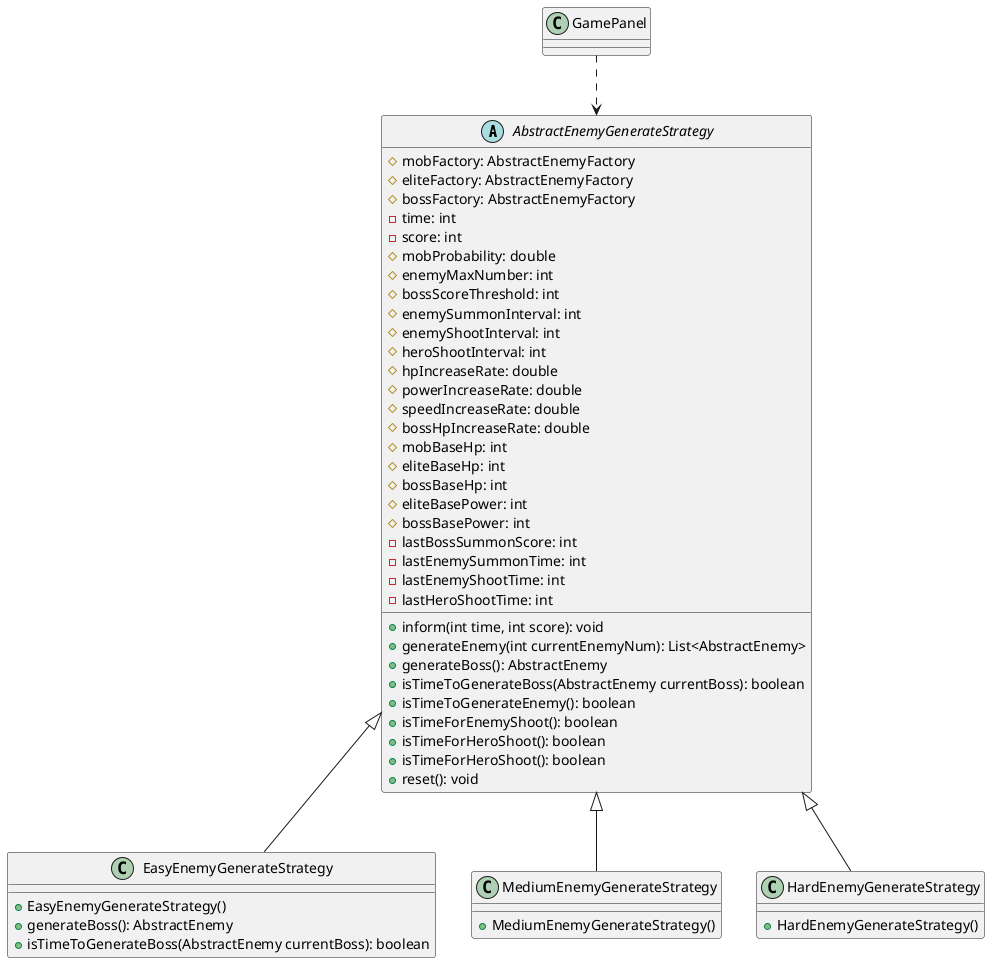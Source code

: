 @startuml

abstract class AbstractEnemyGenerateStrategy {
    # mobFactory: AbstractEnemyFactory
    # eliteFactory: AbstractEnemyFactory
    # bossFactory: AbstractEnemyFactory
    - time: int
    - score: int
    # mobProbability: double
    # enemyMaxNumber: int
    # bossScoreThreshold: int
    # enemySummonInterval: int
    # enemyShootInterval: int
    # heroShootInterval: int
    # hpIncreaseRate: double
    # powerIncreaseRate: double
    # speedIncreaseRate: double
    # bossHpIncreaseRate: double
    # mobBaseHp: int
    # eliteBaseHp: int
    # bossBaseHp: int
    # eliteBasePower: int
    # bossBasePower: int
    - lastBossSummonScore: int
    - lastEnemySummonTime: int
    - lastEnemyShootTime: int
    - lastHeroShootTime: int
    + inform(int time, int score): void
    + generateEnemy(int currentEnemyNum): List<AbstractEnemy>
    + generateBoss(): AbstractEnemy
    + isTimeToGenerateBoss(AbstractEnemy currentBoss): boolean
    + isTimeToGenerateEnemy(): boolean
    + isTimeForEnemyShoot(): boolean
    + isTimeForHeroShoot(): boolean
    + isTimeForHeroShoot(): boolean
    + reset(): void
}

class EasyEnemyGenerateStrategy extends AbstractEnemyGenerateStrategy {
    + EasyEnemyGenerateStrategy()
    + generateBoss(): AbstractEnemy
    + isTimeToGenerateBoss(AbstractEnemy currentBoss): boolean
}

class MediumEnemyGenerateStrategy extends AbstractEnemyGenerateStrategy {
    + MediumEnemyGenerateStrategy()
}

class HardEnemyGenerateStrategy extends AbstractEnemyGenerateStrategy {
    + HardEnemyGenerateStrategy()
}

GamePanel ..> AbstractEnemyGenerateStrategy

@enduml